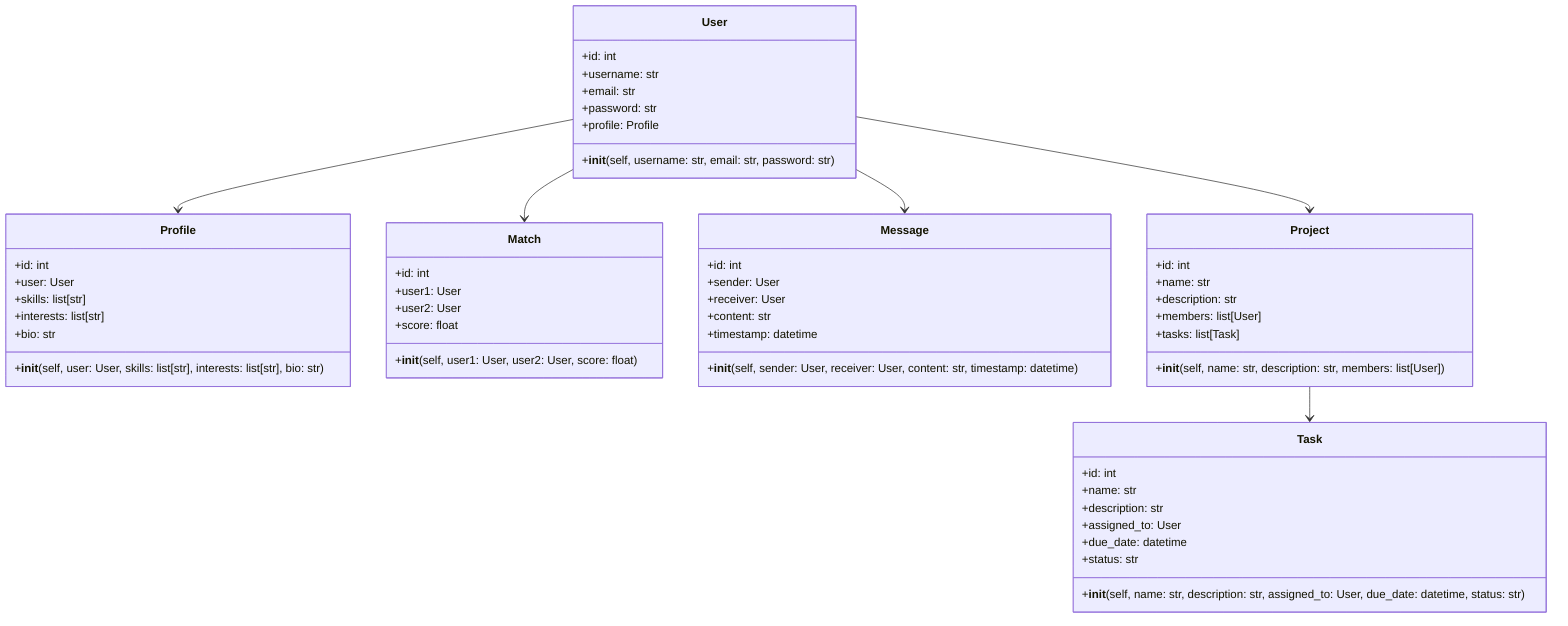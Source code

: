 classDiagram
    class User {
        +id: int
        +username: str
        +email: str
        +password: str
        +profile: Profile
        +__init__(self, username: str, email: str, password: str)
    }
    class Profile {
        +id: int
        +user: User
        +skills: list[str]
        +interests: list[str]
        +bio: str
        +__init__(self, user: User, skills: list[str], interests: list[str], bio: str)
    }
    class Match {
        +id: int
        +user1: User
        +user2: User
        +score: float
        +__init__(self, user1: User, user2: User, score: float)
    }
    class Message {
        +id: int
        +sender: User
        +receiver: User
        +content: str
        +timestamp: datetime
        +__init__(self, sender: User, receiver: User, content: str, timestamp: datetime)
    }
    class Project {
        +id: int
        +name: str
        +description: str
        +members: list[User]
        +tasks: list[Task]
        +__init__(self, name: str, description: str, members: list[User])
    }
    class Task {
        +id: int
        +name: str
        +description: str
        +assigned_to: User
        +due_date: datetime
        +status: str
        +__init__(self, name: str, description: str, assigned_to: User, due_date: datetime, status: str)
    }
    User --> Profile
    User --> Match
    User --> Message
    User --> Project
    Project --> Task